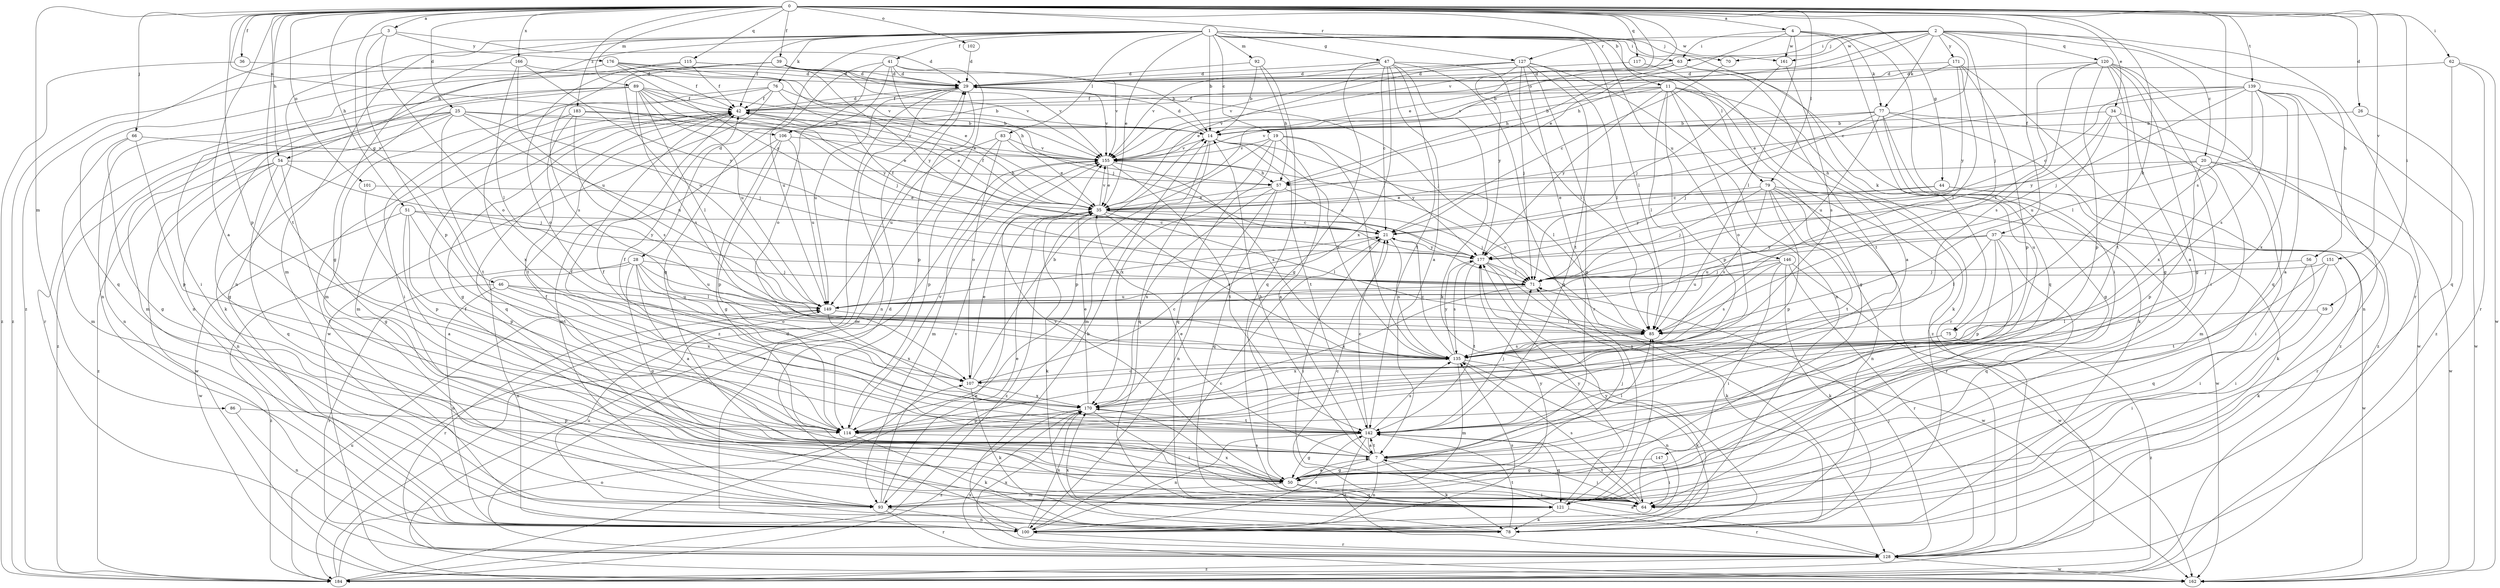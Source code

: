 strict digraph  {
0;
1;
2;
3;
4;
7;
11;
14;
19;
20;
21;
25;
26;
28;
29;
34;
35;
36;
37;
39;
41;
42;
44;
46;
47;
50;
51;
54;
56;
57;
59;
62;
63;
64;
66;
70;
71;
75;
76;
77;
78;
79;
83;
85;
86;
89;
92;
93;
100;
101;
102;
106;
107;
114;
115;
117;
120;
121;
127;
128;
135;
139;
142;
146;
147;
149;
151;
155;
161;
162;
166;
170;
171;
176;
177;
183;
184;
0 -> 3  [label=a];
0 -> 4  [label=a];
0 -> 7  [label=a];
0 -> 11  [label=b];
0 -> 25  [label=d];
0 -> 26  [label=d];
0 -> 34  [label=e];
0 -> 35  [label=e];
0 -> 36  [label=f];
0 -> 37  [label=f];
0 -> 39  [label=f];
0 -> 44  [label=g];
0 -> 46  [label=g];
0 -> 51  [label=h];
0 -> 54  [label=h];
0 -> 59  [label=i];
0 -> 62  [label=i];
0 -> 66  [label=j];
0 -> 75  [label=k];
0 -> 79  [label=l];
0 -> 86  [label=m];
0 -> 89  [label=m];
0 -> 101  [label=o];
0 -> 102  [label=o];
0 -> 106  [label=o];
0 -> 114  [label=p];
0 -> 115  [label=q];
0 -> 117  [label=q];
0 -> 127  [label=r];
0 -> 135  [label=s];
0 -> 139  [label=t];
0 -> 142  [label=t];
0 -> 151  [label=v];
0 -> 155  [label=v];
0 -> 166  [label=x];
0 -> 183  [label=z];
1 -> 14  [label=b];
1 -> 19  [label=c];
1 -> 28  [label=d];
1 -> 35  [label=e];
1 -> 41  [label=f];
1 -> 42  [label=f];
1 -> 47  [label=g];
1 -> 50  [label=g];
1 -> 54  [label=h];
1 -> 63  [label=i];
1 -> 70  [label=j];
1 -> 75  [label=k];
1 -> 76  [label=k];
1 -> 79  [label=l];
1 -> 83  [label=l];
1 -> 85  [label=l];
1 -> 92  [label=m];
1 -> 93  [label=m];
1 -> 100  [label=n];
1 -> 146  [label=u];
1 -> 161  [label=w];
2 -> 20  [label=c];
2 -> 21  [label=c];
2 -> 56  [label=h];
2 -> 57  [label=h];
2 -> 63  [label=i];
2 -> 70  [label=j];
2 -> 71  [label=j];
2 -> 77  [label=k];
2 -> 106  [label=o];
2 -> 120  [label=q];
2 -> 127  [label=r];
2 -> 128  [label=r];
2 -> 161  [label=w];
2 -> 171  [label=y];
3 -> 29  [label=d];
3 -> 107  [label=o];
3 -> 114  [label=p];
3 -> 176  [label=y];
3 -> 184  [label=z];
4 -> 35  [label=e];
4 -> 63  [label=i];
4 -> 64  [label=i];
4 -> 77  [label=k];
4 -> 85  [label=l];
4 -> 147  [label=u];
4 -> 161  [label=w];
7 -> 14  [label=b];
7 -> 35  [label=e];
7 -> 50  [label=g];
7 -> 64  [label=i];
7 -> 78  [label=k];
7 -> 85  [label=l];
7 -> 100  [label=n];
7 -> 142  [label=t];
11 -> 14  [label=b];
11 -> 42  [label=f];
11 -> 50  [label=g];
11 -> 78  [label=k];
11 -> 85  [label=l];
11 -> 107  [label=o];
11 -> 114  [label=p];
11 -> 128  [label=r];
11 -> 155  [label=v];
11 -> 177  [label=y];
11 -> 184  [label=z];
14 -> 29  [label=d];
14 -> 85  [label=l];
14 -> 93  [label=m];
14 -> 121  [label=q];
14 -> 135  [label=s];
14 -> 142  [label=t];
14 -> 155  [label=v];
19 -> 7  [label=a];
19 -> 114  [label=p];
19 -> 121  [label=q];
19 -> 135  [label=s];
19 -> 155  [label=v];
19 -> 170  [label=x];
19 -> 177  [label=y];
20 -> 21  [label=c];
20 -> 57  [label=h];
20 -> 64  [label=i];
20 -> 93  [label=m];
20 -> 114  [label=p];
20 -> 162  [label=w];
21 -> 42  [label=f];
21 -> 64  [label=i];
21 -> 135  [label=s];
21 -> 149  [label=u];
21 -> 177  [label=y];
25 -> 14  [label=b];
25 -> 50  [label=g];
25 -> 71  [label=j];
25 -> 93  [label=m];
25 -> 100  [label=n];
25 -> 142  [label=t];
25 -> 149  [label=u];
25 -> 155  [label=v];
25 -> 184  [label=z];
26 -> 14  [label=b];
26 -> 162  [label=w];
28 -> 7  [label=a];
28 -> 50  [label=g];
28 -> 71  [label=j];
28 -> 85  [label=l];
28 -> 100  [label=n];
28 -> 107  [label=o];
28 -> 149  [label=u];
28 -> 184  [label=z];
29 -> 42  [label=f];
29 -> 71  [label=j];
29 -> 100  [label=n];
29 -> 114  [label=p];
29 -> 149  [label=u];
29 -> 155  [label=v];
29 -> 184  [label=z];
34 -> 14  [label=b];
34 -> 149  [label=u];
34 -> 170  [label=x];
34 -> 177  [label=y];
34 -> 184  [label=z];
35 -> 21  [label=c];
35 -> 42  [label=f];
35 -> 71  [label=j];
35 -> 78  [label=k];
35 -> 85  [label=l];
35 -> 135  [label=s];
35 -> 155  [label=v];
35 -> 184  [label=z];
36 -> 29  [label=d];
36 -> 184  [label=z];
37 -> 7  [label=a];
37 -> 85  [label=l];
37 -> 114  [label=p];
37 -> 121  [label=q];
37 -> 149  [label=u];
37 -> 162  [label=w];
37 -> 177  [label=y];
39 -> 14  [label=b];
39 -> 29  [label=d];
39 -> 100  [label=n];
39 -> 135  [label=s];
39 -> 149  [label=u];
39 -> 155  [label=v];
39 -> 177  [label=y];
41 -> 29  [label=d];
41 -> 50  [label=g];
41 -> 71  [label=j];
41 -> 107  [label=o];
41 -> 149  [label=u];
41 -> 155  [label=v];
41 -> 162  [label=w];
42 -> 14  [label=b];
42 -> 29  [label=d];
42 -> 35  [label=e];
42 -> 50  [label=g];
42 -> 93  [label=m];
42 -> 121  [label=q];
44 -> 35  [label=e];
44 -> 78  [label=k];
44 -> 128  [label=r];
44 -> 177  [label=y];
46 -> 100  [label=n];
46 -> 128  [label=r];
46 -> 135  [label=s];
46 -> 149  [label=u];
46 -> 170  [label=x];
47 -> 7  [label=a];
47 -> 21  [label=c];
47 -> 29  [label=d];
47 -> 50  [label=g];
47 -> 78  [label=k];
47 -> 85  [label=l];
47 -> 121  [label=q];
47 -> 142  [label=t];
47 -> 155  [label=v];
47 -> 170  [label=x];
50 -> 7  [label=a];
50 -> 42  [label=f];
50 -> 64  [label=i];
50 -> 71  [label=j];
50 -> 93  [label=m];
50 -> 121  [label=q];
50 -> 155  [label=v];
51 -> 7  [label=a];
51 -> 21  [label=c];
51 -> 114  [label=p];
51 -> 142  [label=t];
51 -> 162  [label=w];
51 -> 177  [label=y];
54 -> 50  [label=g];
54 -> 57  [label=h];
54 -> 71  [label=j];
54 -> 100  [label=n];
54 -> 121  [label=q];
54 -> 162  [label=w];
54 -> 184  [label=z];
56 -> 64  [label=i];
56 -> 71  [label=j];
56 -> 121  [label=q];
57 -> 21  [label=c];
57 -> 35  [label=e];
57 -> 100  [label=n];
57 -> 121  [label=q];
57 -> 170  [label=x];
59 -> 64  [label=i];
59 -> 85  [label=l];
62 -> 29  [label=d];
62 -> 121  [label=q];
62 -> 128  [label=r];
62 -> 162  [label=w];
63 -> 14  [label=b];
63 -> 29  [label=d];
63 -> 57  [label=h];
63 -> 121  [label=q];
63 -> 142  [label=t];
64 -> 42  [label=f];
64 -> 135  [label=s];
64 -> 142  [label=t];
64 -> 170  [label=x];
66 -> 50  [label=g];
66 -> 93  [label=m];
66 -> 114  [label=p];
66 -> 155  [label=v];
70 -> 21  [label=c];
71 -> 149  [label=u];
71 -> 170  [label=x];
75 -> 135  [label=s];
75 -> 170  [label=x];
75 -> 184  [label=z];
76 -> 14  [label=b];
76 -> 35  [label=e];
76 -> 42  [label=f];
76 -> 64  [label=i];
76 -> 93  [label=m];
76 -> 162  [label=w];
77 -> 14  [label=b];
77 -> 50  [label=g];
77 -> 71  [label=j];
77 -> 78  [label=k];
77 -> 149  [label=u];
77 -> 155  [label=v];
77 -> 162  [label=w];
77 -> 184  [label=z];
78 -> 29  [label=d];
78 -> 42  [label=f];
78 -> 142  [label=t];
78 -> 149  [label=u];
78 -> 170  [label=x];
79 -> 35  [label=e];
79 -> 71  [label=j];
79 -> 100  [label=n];
79 -> 114  [label=p];
79 -> 128  [label=r];
79 -> 135  [label=s];
79 -> 142  [label=t];
79 -> 162  [label=w];
83 -> 35  [label=e];
83 -> 107  [label=o];
83 -> 114  [label=p];
83 -> 149  [label=u];
83 -> 155  [label=v];
85 -> 135  [label=s];
85 -> 155  [label=v];
86 -> 100  [label=n];
86 -> 114  [label=p];
89 -> 42  [label=f];
89 -> 57  [label=h];
89 -> 71  [label=j];
89 -> 78  [label=k];
89 -> 85  [label=l];
89 -> 100  [label=n];
89 -> 128  [label=r];
89 -> 135  [label=s];
89 -> 149  [label=u];
89 -> 177  [label=y];
92 -> 14  [label=b];
92 -> 29  [label=d];
92 -> 57  [label=h];
92 -> 121  [label=q];
93 -> 35  [label=e];
93 -> 100  [label=n];
93 -> 128  [label=r];
93 -> 155  [label=v];
93 -> 177  [label=y];
100 -> 14  [label=b];
100 -> 21  [label=c];
100 -> 128  [label=r];
100 -> 135  [label=s];
100 -> 142  [label=t];
100 -> 170  [label=x];
100 -> 177  [label=y];
101 -> 35  [label=e];
101 -> 114  [label=p];
102 -> 29  [label=d];
106 -> 50  [label=g];
106 -> 93  [label=m];
106 -> 114  [label=p];
106 -> 149  [label=u];
106 -> 155  [label=v];
107 -> 14  [label=b];
107 -> 21  [label=c];
107 -> 35  [label=e];
107 -> 78  [label=k];
107 -> 170  [label=x];
114 -> 7  [label=a];
114 -> 42  [label=f];
114 -> 78  [label=k];
114 -> 155  [label=v];
115 -> 29  [label=d];
115 -> 42  [label=f];
115 -> 64  [label=i];
115 -> 107  [label=o];
115 -> 155  [label=v];
117 -> 7  [label=a];
117 -> 29  [label=d];
120 -> 7  [label=a];
120 -> 29  [label=d];
120 -> 50  [label=g];
120 -> 64  [label=i];
120 -> 85  [label=l];
120 -> 114  [label=p];
120 -> 121  [label=q];
120 -> 135  [label=s];
120 -> 142  [label=t];
121 -> 21  [label=c];
121 -> 78  [label=k];
121 -> 85  [label=l];
121 -> 128  [label=r];
121 -> 177  [label=y];
127 -> 29  [label=d];
127 -> 35  [label=e];
127 -> 50  [label=g];
127 -> 71  [label=j];
127 -> 85  [label=l];
127 -> 100  [label=n];
127 -> 128  [label=r];
127 -> 142  [label=t];
127 -> 155  [label=v];
127 -> 177  [label=y];
128 -> 7  [label=a];
128 -> 71  [label=j];
128 -> 155  [label=v];
128 -> 162  [label=w];
128 -> 170  [label=x];
128 -> 184  [label=z];
135 -> 21  [label=c];
135 -> 78  [label=k];
135 -> 93  [label=m];
135 -> 100  [label=n];
135 -> 107  [label=o];
135 -> 177  [label=y];
139 -> 7  [label=a];
139 -> 21  [label=c];
139 -> 35  [label=e];
139 -> 42  [label=f];
139 -> 71  [label=j];
139 -> 85  [label=l];
139 -> 100  [label=n];
139 -> 135  [label=s];
139 -> 170  [label=x];
139 -> 184  [label=z];
142 -> 7  [label=a];
142 -> 21  [label=c];
142 -> 42  [label=f];
142 -> 50  [label=g];
142 -> 71  [label=j];
142 -> 100  [label=n];
142 -> 121  [label=q];
142 -> 128  [label=r];
142 -> 135  [label=s];
146 -> 64  [label=i];
146 -> 71  [label=j];
146 -> 78  [label=k];
146 -> 128  [label=r];
146 -> 135  [label=s];
146 -> 149  [label=u];
146 -> 162  [label=w];
147 -> 50  [label=g];
147 -> 64  [label=i];
149 -> 85  [label=l];
149 -> 128  [label=r];
149 -> 170  [label=x];
151 -> 64  [label=i];
151 -> 71  [label=j];
151 -> 78  [label=k];
151 -> 142  [label=t];
155 -> 35  [label=e];
155 -> 57  [label=h];
155 -> 93  [label=m];
155 -> 135  [label=s];
155 -> 142  [label=t];
161 -> 71  [label=j];
161 -> 135  [label=s];
162 -> 170  [label=x];
166 -> 29  [label=d];
166 -> 85  [label=l];
166 -> 149  [label=u];
166 -> 177  [label=y];
166 -> 184  [label=z];
170 -> 35  [label=e];
170 -> 42  [label=f];
170 -> 64  [label=i];
170 -> 114  [label=p];
170 -> 142  [label=t];
170 -> 184  [label=z];
171 -> 29  [label=d];
171 -> 50  [label=g];
171 -> 85  [label=l];
171 -> 114  [label=p];
171 -> 155  [label=v];
171 -> 177  [label=y];
176 -> 21  [label=c];
176 -> 29  [label=d];
176 -> 35  [label=e];
176 -> 42  [label=f];
176 -> 121  [label=q];
176 -> 155  [label=v];
177 -> 71  [label=j];
177 -> 78  [label=k];
177 -> 135  [label=s];
177 -> 142  [label=t];
177 -> 162  [label=w];
183 -> 14  [label=b];
183 -> 35  [label=e];
183 -> 135  [label=s];
183 -> 142  [label=t];
183 -> 170  [label=x];
184 -> 29  [label=d];
184 -> 35  [label=e];
184 -> 107  [label=o];
184 -> 149  [label=u];
}
